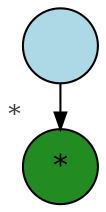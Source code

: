 digraph {
graph [
  nodesep=0.25,
  ranksep=0.3,
  splines=line
];
node [
  style=filled,
  fillcolor=lightblue,
  shape=circle
];
edge [
  arrowsize=0.8,
  color=black
];

94165189569744 [
  label=""
];
94165189609096 [
  label="*"
  xlabel=<<FONT COLOR="grey25" POINT-SIZE="12">*</FONT>>
  fillcolor="forestgreen"
  color="black"
];
94165189569744 -> 94165189609096 [

];
}